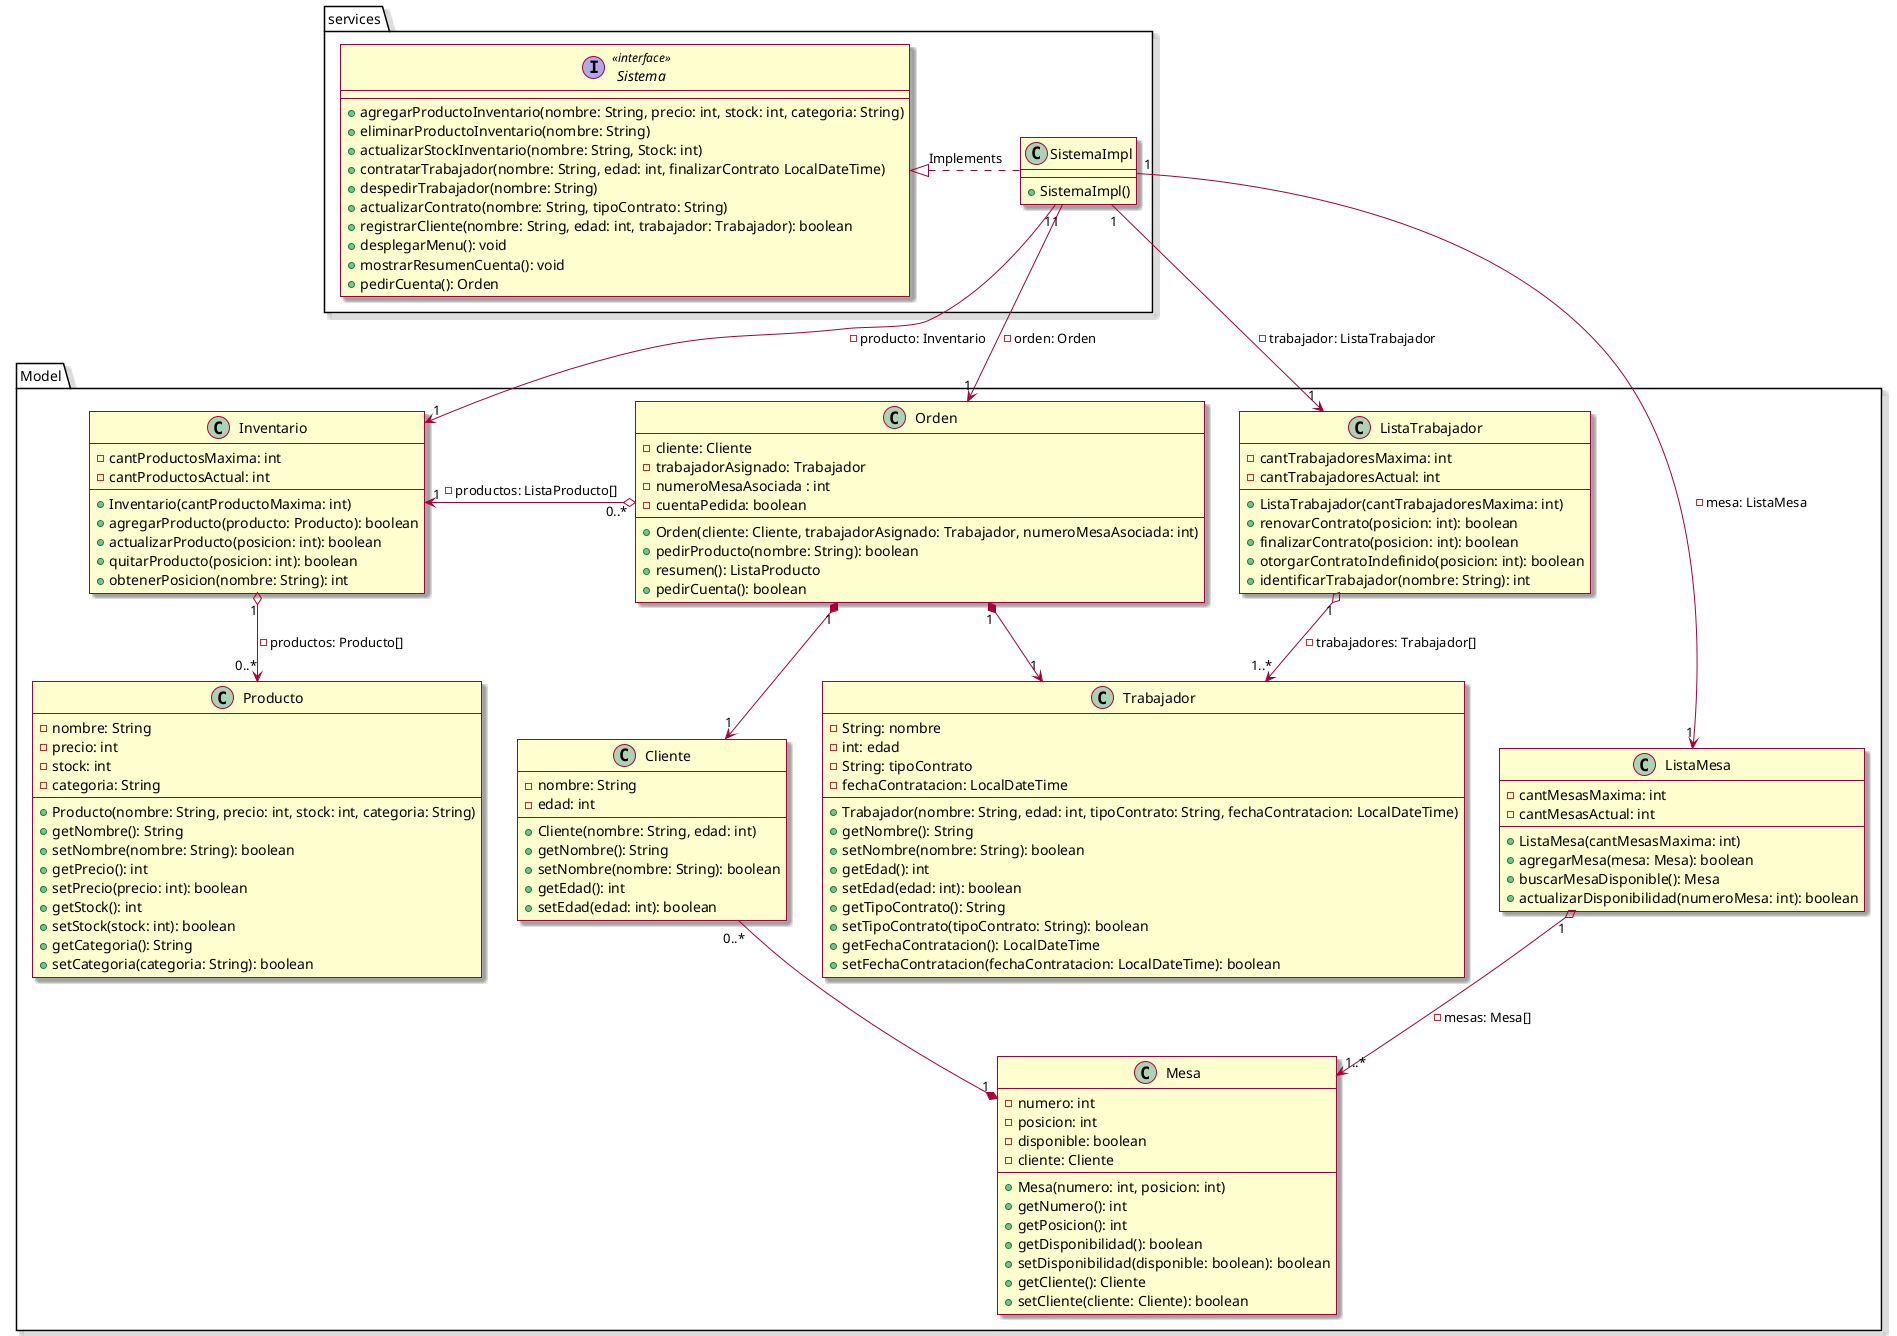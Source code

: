 @startuml
skin rose

package "services" {

    interface Sistema <<interface>> {

        +agregarProductoInventario(nombre: String, precio: int, stock: int, categoria: String)
        +eliminarProductoInventario(nombre: String)
        +actualizarStockInventario(nombre: String, Stock: int)
        +contratarTrabajador(nombre: String, edad: int, finalizarContrato LocalDateTime)
        +despedirTrabajador(nombre: String)
        +actualizarContrato(nombre: String, tipoContrato: String)
        +registrarCliente(nombre: String, edad: int, trabajador: Trabajador): boolean
        +desplegarMenu(): void
        +mostrarResumenCuenta(): void
        +pedirCuenta(): Orden

    }

    class SistemaImpl{

        +SistemaImpl()
    }

    Sistema <|.right. SistemaImpl: Implements
}


package "Model" {

    class Orden {

        -cliente: Cliente
        -trabajadorAsignado: Trabajador
        -numeroMesaAsociada : int
        -cuentaPedida: boolean

        +Orden(cliente: Cliente, trabajadorAsignado: Trabajador, numeroMesaAsociada: int)
        +pedirProducto(nombre: String): boolean
        +resumen(): ListaProducto
        +pedirCuenta(): boolean
    }

    Orden "0..*" o-left-> "1" Inventario: -productos: ListaProducto[]
    Orden "1" *--> "1" Cliente
    Orden "1" *--> "1" Trabajador
    SistemaImpl "1" --> "1" Orden: -orden: Orden

    class ListaMesa {

        -cantMesasMaxima: int
        -cantMesasActual: int

        +ListaMesa(cantMesasMaxima: int)
        +agregarMesa(mesa: Mesa): boolean
        +buscarMesaDisponible(): Mesa
        +actualizarDisponibilidad(numeroMesa: int): boolean
    }

    class Mesa {

        -numero: int
        -posicion: int
        -disponible: boolean
        -cliente: Cliente

        +Mesa(numero: int, posicion: int)
        +getNumero(): int
        +getPosicion(): int
        +getDisponibilidad(): boolean
        +setDisponibilidad(disponible: boolean): boolean
        +getCliente(): Cliente
        +setCliente(cliente: Cliente): boolean
    }

    class Cliente {

        -nombre: String
        -edad: int

        +Cliente(nombre: String, edad: int)
        +getNombre(): String
        +setNombre(nombre: String): boolean
        +getEdad(): int
        +setEdad(edad: int): boolean
    }

    Mesa "1" *-up- "0..*" Cliente
    ListaMesa "1" o--> "1..*" Mesa: -mesas: Mesa[]
    SistemaImpl "1" --> "1" ListaMesa: -mesa: ListaMesa

    class ListaTrabajador {

        -cantTrabajadoresMaxima: int
        -cantTrabajadoresActual: int

        +ListaTrabajador(cantTrabajadoresMaxima: int)
        +renovarContrato(posicion: int): boolean
        +finalizarContrato(posicion: int): boolean
        +otorgarContratoIndefinido(posicion: int): boolean
        +identificarTrabajador(nombre: String): int
    }

    class Trabajador {

        -String: nombre
        -int: edad
        -String: tipoContrato
        -fechaContratacion: LocalDateTime

        +Trabajador(nombre: String, edad: int, tipoContrato: String, fechaContratacion: LocalDateTime)
        +getNombre(): String
        +setNombre(nombre: String): boolean
        +getEdad(): int
        +setEdad(edad: int): boolean
        +getTipoContrato(): String
        +setTipoContrato(tipoContrato: String): boolean
        +getFechaContratacion(): LocalDateTime
        +setFechaContratacion(fechaContratacion: LocalDateTime): boolean
    }

    ListaTrabajador "1" o--> "1..*" Trabajador: -trabajadores: Trabajador[]
    SistemaImpl "1" --> "1" ListaTrabajador: -trabajador: ListaTrabajador

    class Inventario {

            -cantProductosMaxima: int
            -cantProductosActual: int

            +Inventario(cantProductoMaxima: int)
            +agregarProducto(producto: Producto): boolean
            +actualizarProducto(posicion: int): boolean
            +quitarProducto(posicion: int): boolean
            +obtenerPosicion(nombre: String): int
        }

        class Producto {

            -nombre: String
            -precio: int
            -stock: int
            -categoria: String

            +Producto(nombre: String, precio: int, stock: int, categoria: String)
            +getNombre(): String
            +setNombre(nombre: String): boolean
            +getPrecio(): int
            +setPrecio(precio: int): boolean
            +getStock(): int
            +setStock(stock: int): boolean
            +getCategoria(): String
            +setCategoria(categoria: String): boolean
        }

        Inventario "1" o--> "0..*" Producto: -productos: Producto[]
        SistemaImpl "1" --> "1" Inventario: -producto: Inventario
}
@enduml